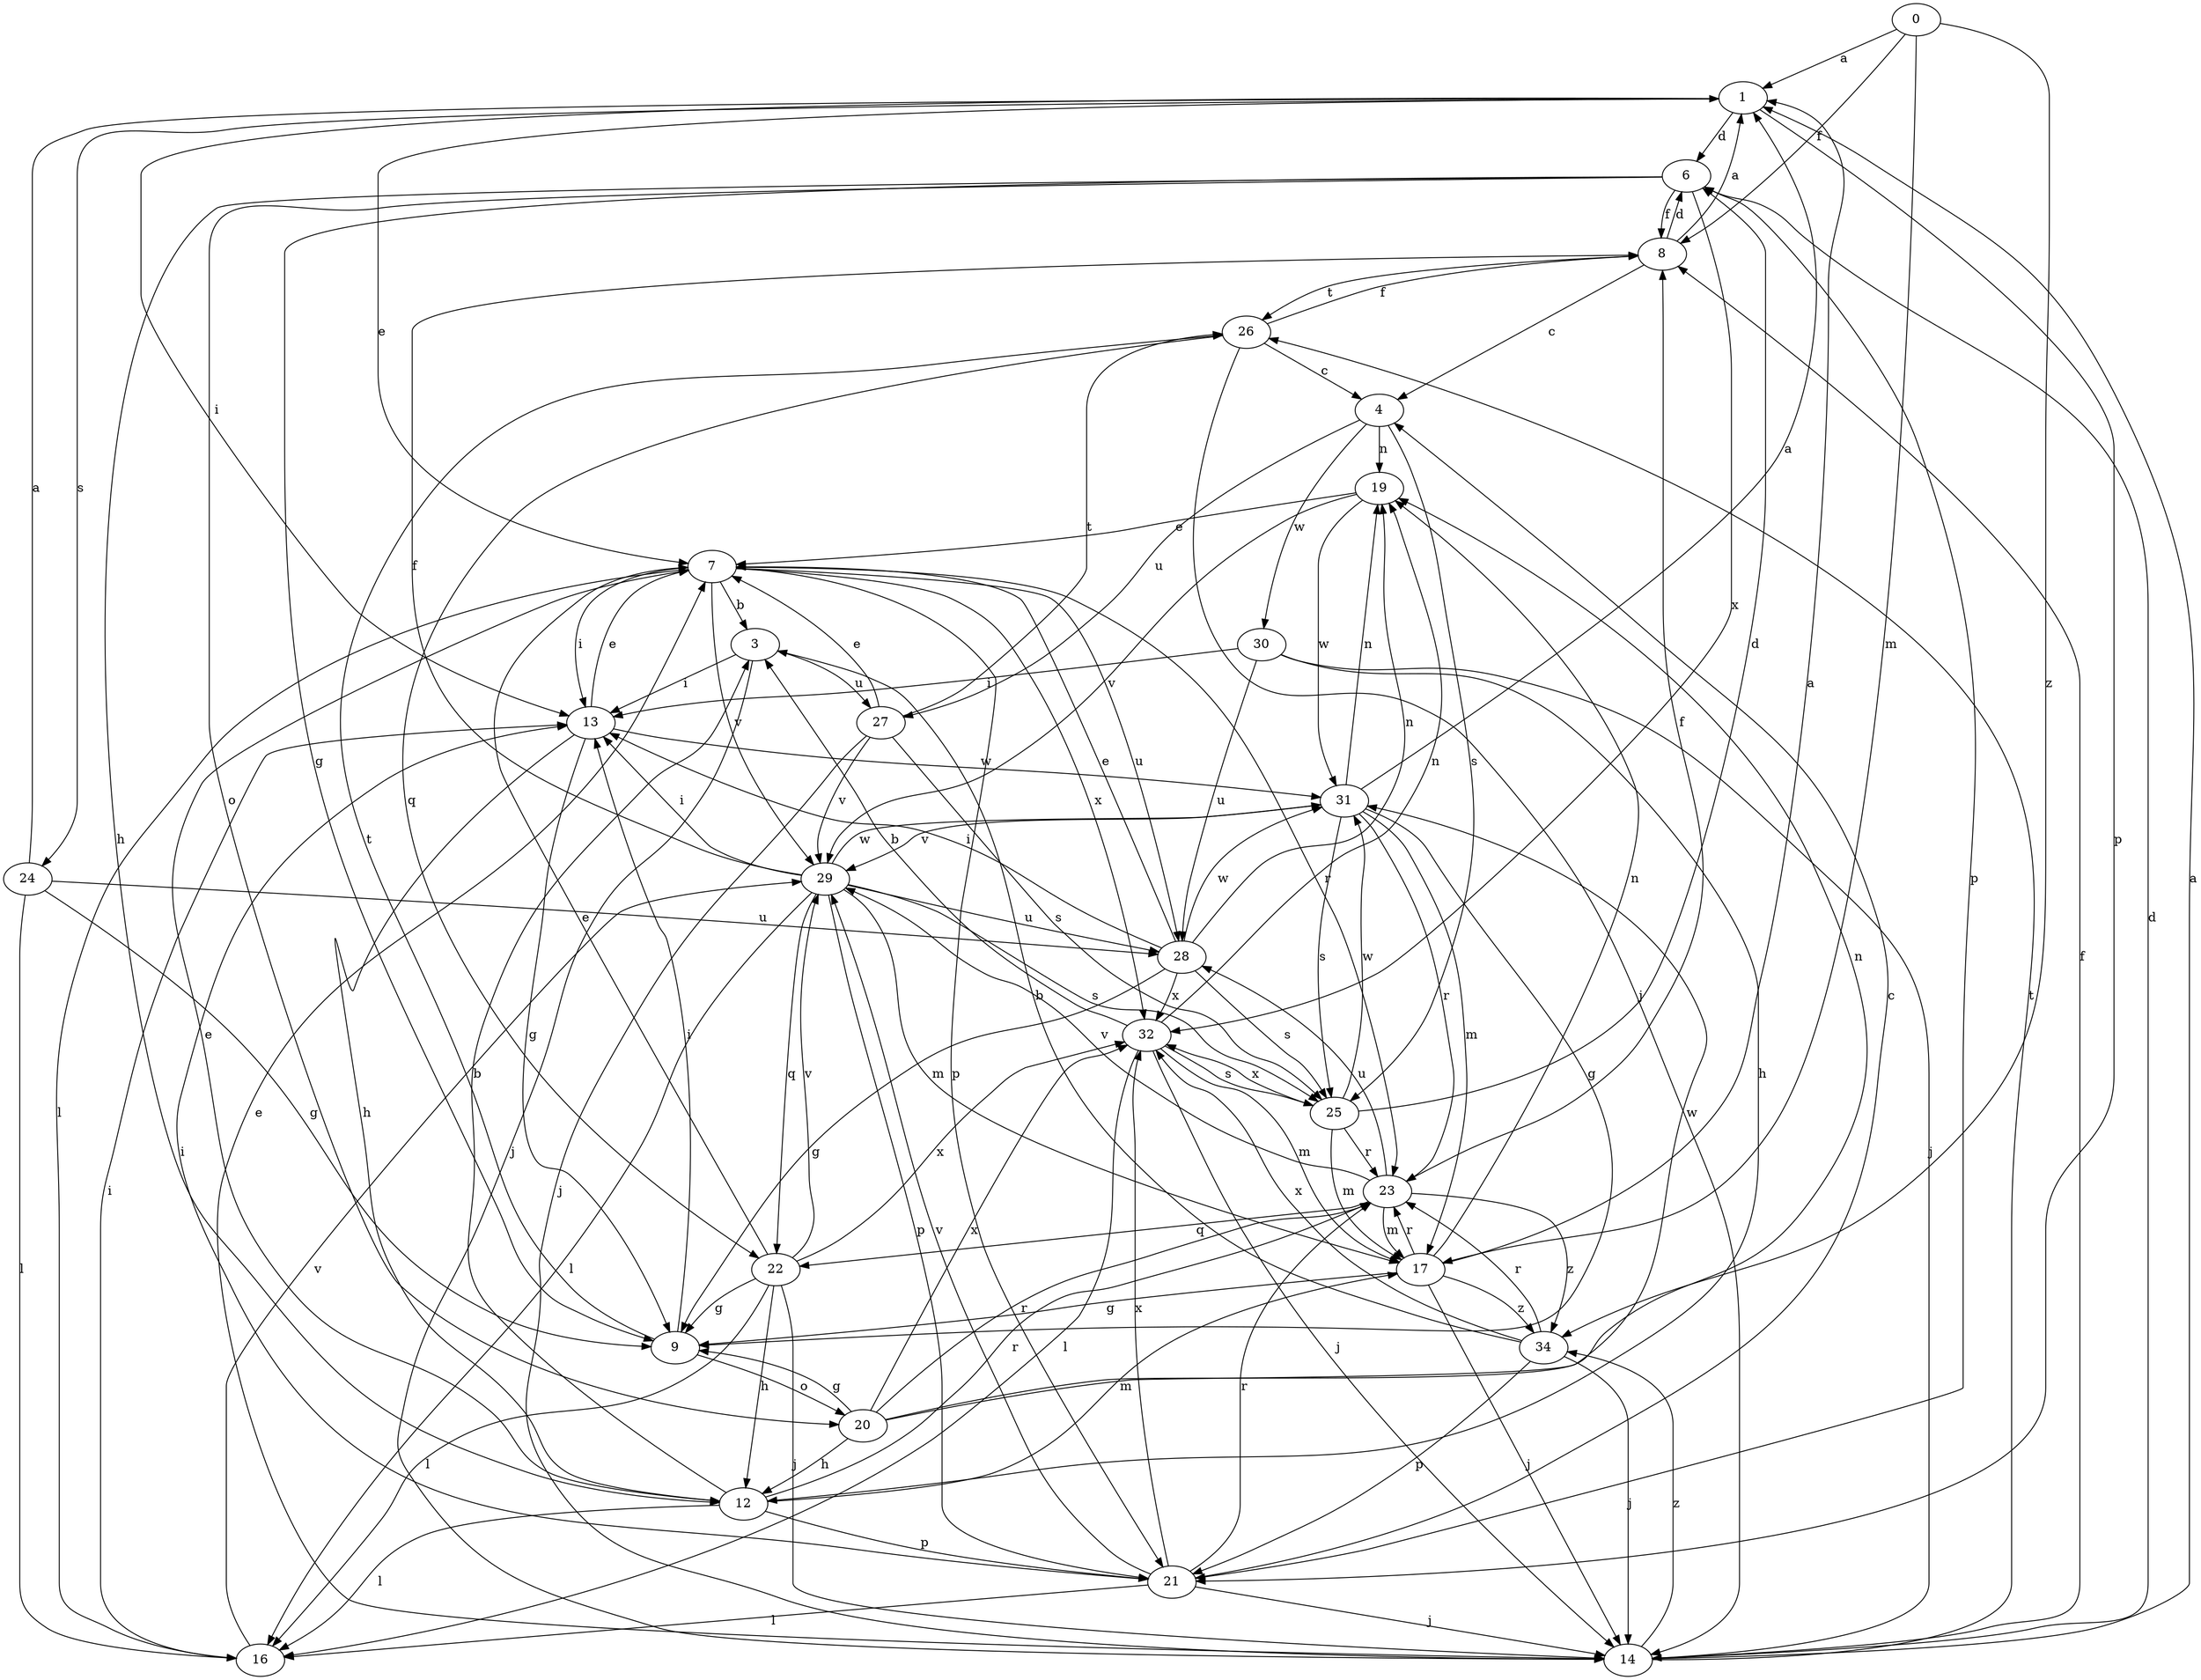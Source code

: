 strict digraph  {
0;
1;
3;
4;
6;
7;
8;
9;
12;
13;
14;
16;
17;
19;
20;
21;
22;
23;
24;
25;
26;
27;
28;
29;
30;
31;
32;
34;
0 -> 1  [label=a];
0 -> 8  [label=f];
0 -> 17  [label=m];
0 -> 34  [label=z];
1 -> 6  [label=d];
1 -> 7  [label=e];
1 -> 13  [label=i];
1 -> 21  [label=p];
1 -> 24  [label=s];
3 -> 13  [label=i];
3 -> 14  [label=j];
3 -> 27  [label=u];
4 -> 19  [label=n];
4 -> 25  [label=s];
4 -> 27  [label=u];
4 -> 30  [label=w];
6 -> 8  [label=f];
6 -> 9  [label=g];
6 -> 12  [label=h];
6 -> 20  [label=o];
6 -> 21  [label=p];
6 -> 32  [label=x];
7 -> 3  [label=b];
7 -> 13  [label=i];
7 -> 16  [label=l];
7 -> 21  [label=p];
7 -> 23  [label=r];
7 -> 28  [label=u];
7 -> 29  [label=v];
7 -> 32  [label=x];
8 -> 1  [label=a];
8 -> 4  [label=c];
8 -> 6  [label=d];
8 -> 26  [label=t];
9 -> 13  [label=i];
9 -> 20  [label=o];
9 -> 26  [label=t];
12 -> 3  [label=b];
12 -> 7  [label=e];
12 -> 16  [label=l];
12 -> 17  [label=m];
12 -> 21  [label=p];
12 -> 23  [label=r];
13 -> 7  [label=e];
13 -> 9  [label=g];
13 -> 12  [label=h];
13 -> 31  [label=w];
14 -> 1  [label=a];
14 -> 6  [label=d];
14 -> 7  [label=e];
14 -> 8  [label=f];
14 -> 26  [label=t];
14 -> 34  [label=z];
16 -> 13  [label=i];
16 -> 29  [label=v];
17 -> 1  [label=a];
17 -> 9  [label=g];
17 -> 14  [label=j];
17 -> 19  [label=n];
17 -> 23  [label=r];
17 -> 34  [label=z];
19 -> 7  [label=e];
19 -> 29  [label=v];
19 -> 31  [label=w];
20 -> 9  [label=g];
20 -> 12  [label=h];
20 -> 19  [label=n];
20 -> 23  [label=r];
20 -> 31  [label=w];
20 -> 32  [label=x];
21 -> 4  [label=c];
21 -> 13  [label=i];
21 -> 14  [label=j];
21 -> 16  [label=l];
21 -> 23  [label=r];
21 -> 29  [label=v];
21 -> 32  [label=x];
22 -> 7  [label=e];
22 -> 9  [label=g];
22 -> 12  [label=h];
22 -> 14  [label=j];
22 -> 16  [label=l];
22 -> 29  [label=v];
22 -> 32  [label=x];
23 -> 8  [label=f];
23 -> 17  [label=m];
23 -> 22  [label=q];
23 -> 28  [label=u];
23 -> 29  [label=v];
23 -> 34  [label=z];
24 -> 1  [label=a];
24 -> 9  [label=g];
24 -> 16  [label=l];
24 -> 28  [label=u];
25 -> 6  [label=d];
25 -> 17  [label=m];
25 -> 23  [label=r];
25 -> 31  [label=w];
25 -> 32  [label=x];
26 -> 4  [label=c];
26 -> 8  [label=f];
26 -> 14  [label=j];
26 -> 22  [label=q];
27 -> 7  [label=e];
27 -> 14  [label=j];
27 -> 25  [label=s];
27 -> 26  [label=t];
27 -> 29  [label=v];
28 -> 7  [label=e];
28 -> 9  [label=g];
28 -> 13  [label=i];
28 -> 19  [label=n];
28 -> 25  [label=s];
28 -> 31  [label=w];
28 -> 32  [label=x];
29 -> 8  [label=f];
29 -> 13  [label=i];
29 -> 16  [label=l];
29 -> 17  [label=m];
29 -> 21  [label=p];
29 -> 22  [label=q];
29 -> 25  [label=s];
29 -> 28  [label=u];
29 -> 31  [label=w];
30 -> 12  [label=h];
30 -> 13  [label=i];
30 -> 14  [label=j];
30 -> 28  [label=u];
31 -> 1  [label=a];
31 -> 9  [label=g];
31 -> 17  [label=m];
31 -> 19  [label=n];
31 -> 23  [label=r];
31 -> 25  [label=s];
31 -> 29  [label=v];
32 -> 3  [label=b];
32 -> 14  [label=j];
32 -> 16  [label=l];
32 -> 17  [label=m];
32 -> 19  [label=n];
32 -> 25  [label=s];
34 -> 3  [label=b];
34 -> 14  [label=j];
34 -> 21  [label=p];
34 -> 23  [label=r];
34 -> 32  [label=x];
}
